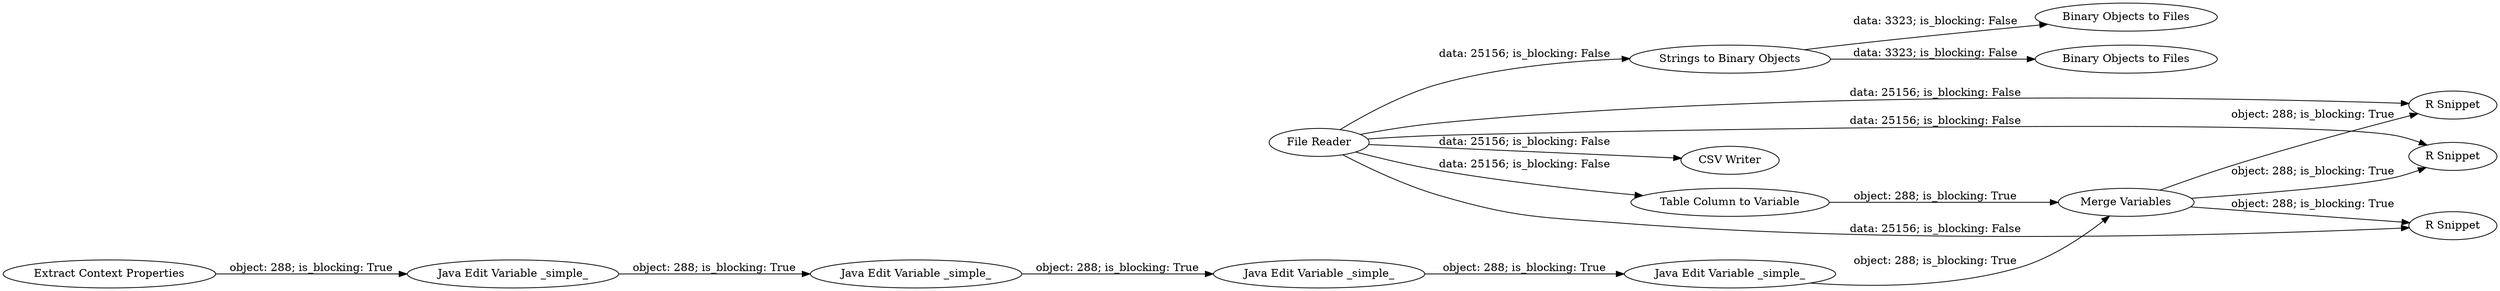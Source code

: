 digraph {
	"3252233836253229334_408" [label="Java Edit Variable _simple_"]
	"3252233836253229334_413" [label="Binary Objects to Files"]
	"3252233836253229334_1" [label="File Reader"]
	"3252233836253229334_409" [label="Table Column to Variable"]
	"3252233836253229334_269" [label="R Snippet"]
	"3252233836253229334_406" [label="Java Edit Variable _simple_"]
	"3252233836253229334_411" [label="R Snippet"]
	"3252233836253229334_416" [label="Java Edit Variable _simple_"]
	"3252233836253229334_417" [label="Binary Objects to Files"]
	"3252233836253229334_2" [label="Strings to Binary Objects"]
	"3252233836253229334_405" [label="Extract Context Properties"]
	"3252233836253229334_414" [label="CSV Writer"]
	"3252233836253229334_415" [label="R Snippet"]
	"3252233836253229334_407" [label="Merge Variables"]
	"3252233836253229334_412" [label="Java Edit Variable _simple_"]
	"3252233836253229334_1" -> "3252233836253229334_2" [label="data: 25156; is_blocking: False"]
	"3252233836253229334_2" -> "3252233836253229334_413" [label="data: 3323; is_blocking: False"]
	"3252233836253229334_407" -> "3252233836253229334_411" [label="object: 288; is_blocking: True"]
	"3252233836253229334_1" -> "3252233836253229334_269" [label="data: 25156; is_blocking: False"]
	"3252233836253229334_1" -> "3252233836253229334_414" [label="data: 25156; is_blocking: False"]
	"3252233836253229334_1" -> "3252233836253229334_409" [label="data: 25156; is_blocking: False"]
	"3252233836253229334_2" -> "3252233836253229334_417" [label="data: 3323; is_blocking: False"]
	"3252233836253229334_1" -> "3252233836253229334_415" [label="data: 25156; is_blocking: False"]
	"3252233836253229334_407" -> "3252233836253229334_415" [label="object: 288; is_blocking: True"]
	"3252233836253229334_412" -> "3252233836253229334_407" [label="object: 288; is_blocking: True"]
	"3252233836253229334_409" -> "3252233836253229334_407" [label="object: 288; is_blocking: True"]
	"3252233836253229334_416" -> "3252233836253229334_408" [label="object: 288; is_blocking: True"]
	"3252233836253229334_406" -> "3252233836253229334_416" [label="object: 288; is_blocking: True"]
	"3252233836253229334_405" -> "3252233836253229334_406" [label="object: 288; is_blocking: True"]
	"3252233836253229334_407" -> "3252233836253229334_269" [label="object: 288; is_blocking: True"]
	"3252233836253229334_408" -> "3252233836253229334_412" [label="object: 288; is_blocking: True"]
	"3252233836253229334_1" -> "3252233836253229334_411" [label="data: 25156; is_blocking: False"]
	rankdir=LR
}
